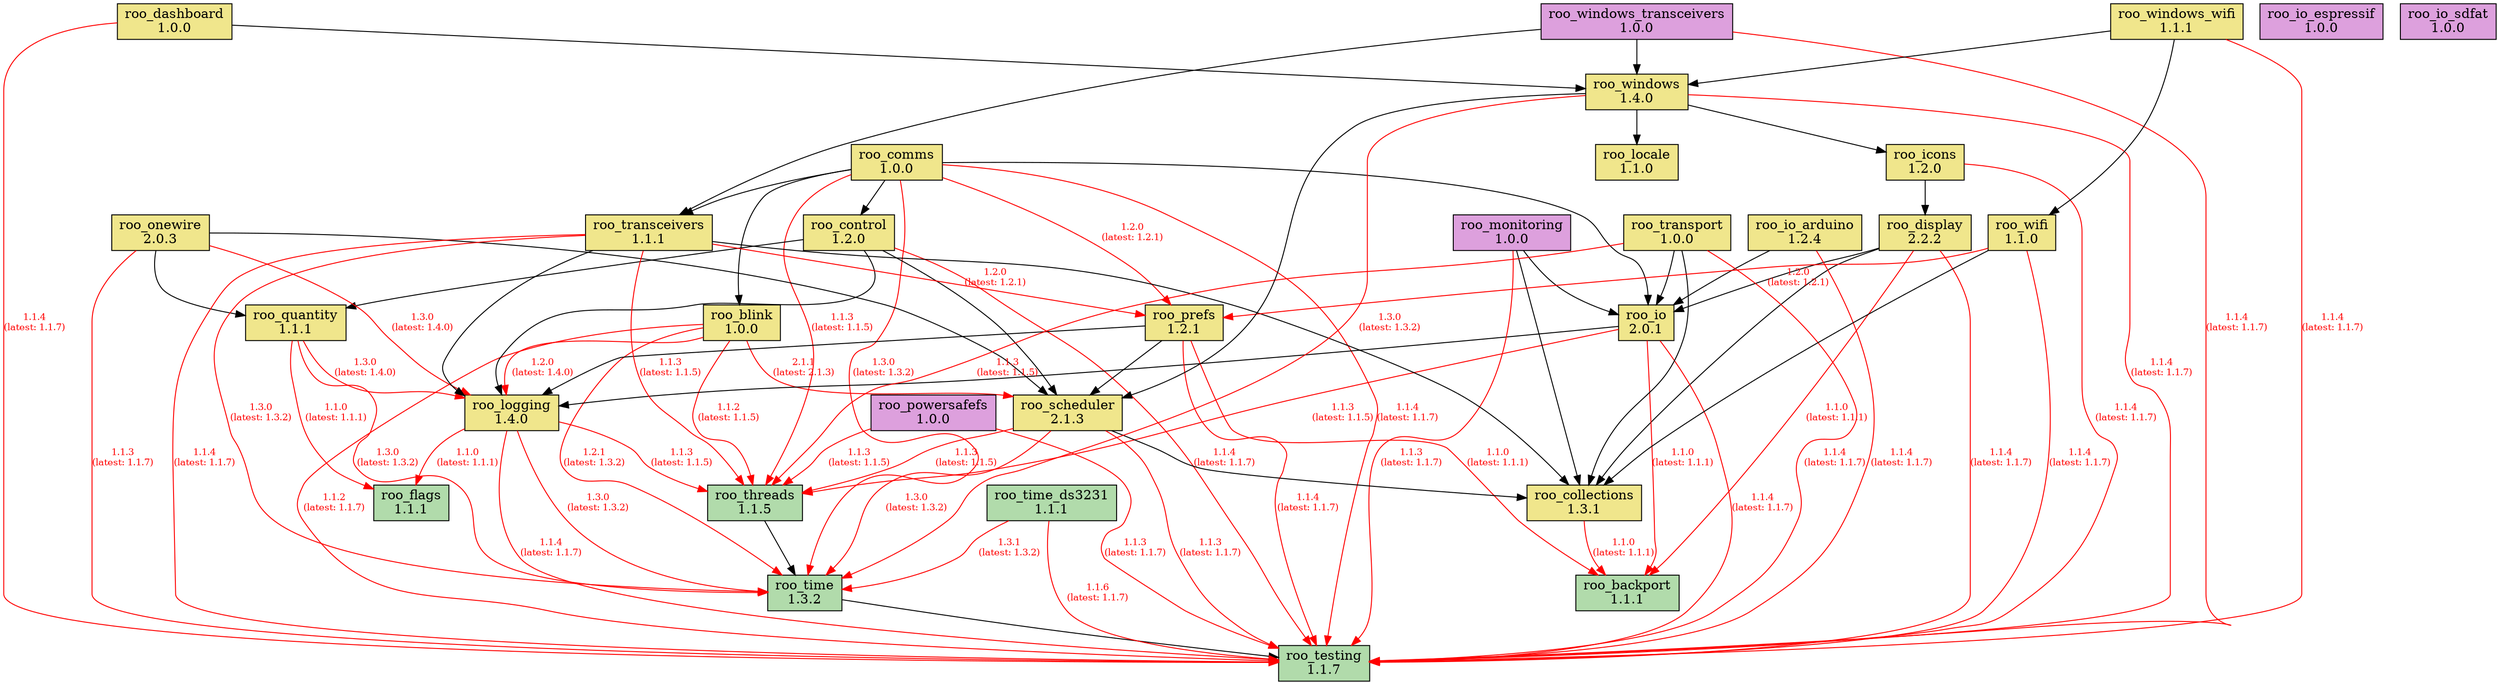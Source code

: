 digraph dependencies {
    rankdir=TB;
    node [shape=box, style=filled];
    edge [fontsize=10];

    // Modules
    "roo_backport" [label="roo_backport\n1.1.1", fillcolor="#b1dbab"];
    "roo_blink" [label="roo_blink\n1.0.0", fillcolor="khaki"];
    "roo_collections" [label="roo_collections\n1.3.1", fillcolor="khaki"];
    "roo_comms" [label="roo_comms\n1.0.0", fillcolor="khaki"];
    "roo_control" [label="roo_control\n1.2.0", fillcolor="khaki"];
    "roo_dashboard" [label="roo_dashboard\n1.0.0", fillcolor="khaki"];
    "roo_display" [label="roo_display\n2.2.2", fillcolor="khaki"];
    "roo_flags" [label="roo_flags\n1.1.1", fillcolor="#b1dbab"];
    "roo_icons" [label="roo_icons\n1.2.0", fillcolor="khaki"];
    "roo_io" [label="roo_io\n2.0.1", fillcolor="khaki"];
    "roo_io_arduino" [label="roo_io_arduino\n1.2.4", fillcolor="khaki"];
    "roo_io_espressif" [label="roo_io_espressif\n1.0.0", fillcolor="plum"];
    "roo_io_sdfat" [label="roo_io_sdfat\n1.0.0", fillcolor="plum"];
    "roo_locale" [label="roo_locale\n1.1.0", fillcolor="khaki"];
    "roo_logging" [label="roo_logging\n1.4.0", fillcolor="khaki"];
    "roo_monitoring" [label="roo_monitoring\n1.0.0", fillcolor="plum"];
    "roo_onewire" [label="roo_onewire\n2.0.3", fillcolor="khaki"];
    "roo_powersafefs" [label="roo_powersafefs\n1.0.0", fillcolor="plum"];
    "roo_prefs" [label="roo_prefs\n1.2.1", fillcolor="khaki"];
    "roo_quantity" [label="roo_quantity\n1.1.1", fillcolor="khaki"];
    "roo_scheduler" [label="roo_scheduler\n2.1.3", fillcolor="khaki"];
    "roo_testing" [label="roo_testing\n1.1.7", fillcolor="#b1dbab"];
    "roo_threads" [label="roo_threads\n1.1.5", fillcolor="#b1dbab"];
    "roo_time" [label="roo_time\n1.3.2", fillcolor="#b1dbab"];
    "roo_time_ds3231" [label="roo_time_ds3231\n1.1.1", fillcolor="#b1dbab"];
    "roo_transceivers" [label="roo_transceivers\n1.1.1", fillcolor="khaki"];
    "roo_transport" [label="roo_transport\n1.0.0", fillcolor="khaki"];
    "roo_wifi" [label="roo_wifi\n1.1.0", fillcolor="khaki"];
    "roo_windows" [label="roo_windows\n1.4.0", fillcolor="khaki"];
    "roo_windows_transceivers" [label="roo_windows_transceivers\n1.0.0", fillcolor="plum"];
    "roo_windows_wifi" [label="roo_windows_wifi\n1.1.1", fillcolor="khaki"];

    // Dependencies
    "roo_blink" -> "roo_testing" [color=red, fontcolor=red, label="1.1.2\n(latest: 1.1.7)"];
    "roo_blink" -> "roo_logging" [color=red, fontcolor=red, label="1.2.0\n(latest: 1.4.0)"];
    "roo_blink" -> "roo_scheduler" [color=red, fontcolor=red, label="2.1.1\n(latest: 2.1.3)"];
    "roo_blink" -> "roo_threads" [color=red, fontcolor=red, label="1.1.2\n(latest: 1.1.5)"];
    "roo_blink" -> "roo_time" [color=red, fontcolor=red, label="1.2.1\n(latest: 1.3.2)"];
    "roo_collections" -> "roo_backport" [color=red, fontcolor=red, label="1.1.0\n(latest: 1.1.1)"];
    "roo_comms" -> "roo_testing" [color=red, fontcolor=red, label="1.1.4\n(latest: 1.1.7)"];
    "roo_comms" -> "roo_blink";
    "roo_comms" -> "roo_control";
    "roo_comms" -> "roo_io";
    "roo_comms" -> "roo_prefs" [color=red, fontcolor=red, label="1.2.0\n(latest: 1.2.1)"];
    "roo_comms" -> "roo_threads" [color=red, fontcolor=red, label="1.1.3\n(latest: 1.1.5)"];
    "roo_comms" -> "roo_time" [color=red, fontcolor=red, label="1.3.0\n(latest: 1.3.2)"];
    "roo_comms" -> "roo_transceivers";
    "roo_control" -> "roo_testing" [color=red, fontcolor=red, label="1.1.4\n(latest: 1.1.7)"];
    "roo_control" -> "roo_logging";
    "roo_control" -> "roo_quantity";
    "roo_control" -> "roo_scheduler";
    "roo_dashboard" -> "roo_testing" [color=red, fontcolor=red, label="1.1.4\n(latest: 1.1.7)"];
    "roo_dashboard" -> "roo_windows";
    "roo_display" -> "roo_testing" [color=red, fontcolor=red, label="1.1.4\n(latest: 1.1.7)"];
    "roo_display" -> "roo_backport" [color=red, fontcolor=red, label="1.1.0\n(latest: 1.1.1)"];
    "roo_display" -> "roo_collections";
    "roo_display" -> "roo_io";
    "roo_icons" -> "roo_testing" [color=red, fontcolor=red, label="1.1.4\n(latest: 1.1.7)"];
    "roo_icons" -> "roo_display";
    "roo_io" -> "roo_testing" [color=red, fontcolor=red, label="1.1.4\n(latest: 1.1.7)"];
    "roo_io" -> "roo_backport" [color=red, fontcolor=red, label="1.1.0\n(latest: 1.1.1)"];
    "roo_io" -> "roo_logging";
    "roo_io" -> "roo_threads" [color=red, fontcolor=red, label="1.1.3\n(latest: 1.1.5)"];
    "roo_io_arduino" -> "roo_testing" [color=red, fontcolor=red, label="1.1.4\n(latest: 1.1.7)"];
    "roo_io_arduino" -> "roo_io";
    "roo_logging" -> "roo_testing" [color=red, fontcolor=red, label="1.1.4\n(latest: 1.1.7)"];
    "roo_logging" -> "roo_flags" [color=red, fontcolor=red, label="1.1.0\n(latest: 1.1.1)"];
    "roo_logging" -> "roo_time" [color=red, fontcolor=red, label="1.3.0\n(latest: 1.3.2)"];
    "roo_logging" -> "roo_threads" [color=red, fontcolor=red, label="1.1.3\n(latest: 1.1.5)"];
    "roo_monitoring" -> "roo_testing" [color=red, fontcolor=red, label="1.1.3\n(latest: 1.1.7)"];
    "roo_monitoring" -> "roo_collections";
    "roo_monitoring" -> "roo_io";
    "roo_onewire" -> "roo_testing" [color=red, fontcolor=red, label="1.1.3\n(latest: 1.1.7)"];
    "roo_onewire" -> "roo_logging" [color=red, fontcolor=red, label="1.3.0\n(latest: 1.4.0)"];
    "roo_onewire" -> "roo_scheduler";
    "roo_onewire" -> "roo_quantity";
    "roo_powersafefs" -> "roo_testing" [color=red, fontcolor=red, label="1.1.3\n(latest: 1.1.7)"];
    "roo_powersafefs" -> "roo_threads" [color=red, fontcolor=red, label="1.1.3\n(latest: 1.1.5)"];
    "roo_prefs" -> "roo_testing" [color=red, fontcolor=red, label="1.1.4\n(latest: 1.1.7)"];
    "roo_prefs" -> "roo_backport" [color=red, fontcolor=red, label="1.1.0\n(latest: 1.1.1)"];
    "roo_prefs" -> "roo_logging";
    "roo_prefs" -> "roo_scheduler";
    "roo_quantity" -> "roo_flags" [color=red, fontcolor=red, label="1.1.0\n(latest: 1.1.1)"];
    "roo_quantity" -> "roo_logging" [color=red, fontcolor=red, label="1.3.0\n(latest: 1.4.0)"];
    "roo_quantity" -> "roo_time" [color=red, fontcolor=red, label="1.3.0\n(latest: 1.3.2)"];
    "roo_scheduler" -> "roo_testing" [color=red, fontcolor=red, label="1.1.3\n(latest: 1.1.7)"];
    "roo_scheduler" -> "roo_collections";
    "roo_scheduler" -> "roo_threads" [color=red, fontcolor=red, label="1.1.3\n(latest: 1.1.5)"];
    "roo_scheduler" -> "roo_time" [color=red, fontcolor=red, label="1.3.0\n(latest: 1.3.2)"];
    "roo_threads" -> "roo_time";
    "roo_time" -> "roo_testing";
    "roo_time_ds3231" -> "roo_testing" [color=red, fontcolor=red, label="1.1.6\n(latest: 1.1.7)"];
    "roo_time_ds3231" -> "roo_time" [color=red, fontcolor=red, label="1.3.1\n(latest: 1.3.2)"];
    "roo_transceivers" -> "roo_testing" [color=red, fontcolor=red, label="1.1.4\n(latest: 1.1.7)"];
    "roo_transceivers" -> "roo_collections";
    "roo_transceivers" -> "roo_logging";
    "roo_transceivers" -> "roo_prefs" [color=red, fontcolor=red, label="1.2.0\n(latest: 1.2.1)"];
    "roo_transceivers" -> "roo_threads" [color=red, fontcolor=red, label="1.1.3\n(latest: 1.1.5)"];
    "roo_transceivers" -> "roo_time" [color=red, fontcolor=red, label="1.3.0\n(latest: 1.3.2)"];
    "roo_transport" -> "roo_testing" [color=red, fontcolor=red, label="1.1.4\n(latest: 1.1.7)"];
    "roo_transport" -> "roo_collections";
    "roo_transport" -> "roo_io";
    "roo_transport" -> "roo_threads" [color=red, fontcolor=red, label="1.1.3\n(latest: 1.1.5)"];
    "roo_wifi" -> "roo_testing" [color=red, fontcolor=red, label="1.1.4\n(latest: 1.1.7)"];
    "roo_wifi" -> "roo_collections";
    "roo_wifi" -> "roo_prefs" [color=red, fontcolor=red, label="1.2.0\n(latest: 1.2.1)"];
    "roo_windows" -> "roo_testing" [color=red, fontcolor=red, label="1.1.4\n(latest: 1.1.7)"];
    "roo_windows" -> "roo_locale";
    "roo_windows" -> "roo_icons";
    "roo_windows" -> "roo_scheduler";
    "roo_windows" -> "roo_time" [color=red, fontcolor=red, label="1.3.0\n(latest: 1.3.2)"];
    "roo_windows_transceivers" -> "roo_testing" [color=red, fontcolor=red, label="1.1.4\n(latest: 1.1.7)"];
    "roo_windows_transceivers" -> "roo_transceivers";
    "roo_windows_transceivers" -> "roo_windows";
    "roo_windows_wifi" -> "roo_testing" [color=red, fontcolor=red, label="1.1.4\n(latest: 1.1.7)"];
    "roo_windows_wifi" -> "roo_wifi";
    "roo_windows_wifi" -> "roo_windows";
}

